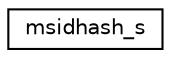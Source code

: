 digraph "Graphical Class Hierarchy"
{
  edge [fontname="Helvetica",fontsize="10",labelfontname="Helvetica",labelfontsize="10"];
  node [fontname="Helvetica",fontsize="10",shape=record];
  rankdir="LR";
  Node0 [label="msidhash_s",height=0.2,width=0.4,color="black", fillcolor="white", style="filled",URL="$structmsidhash__s.html"];
}
